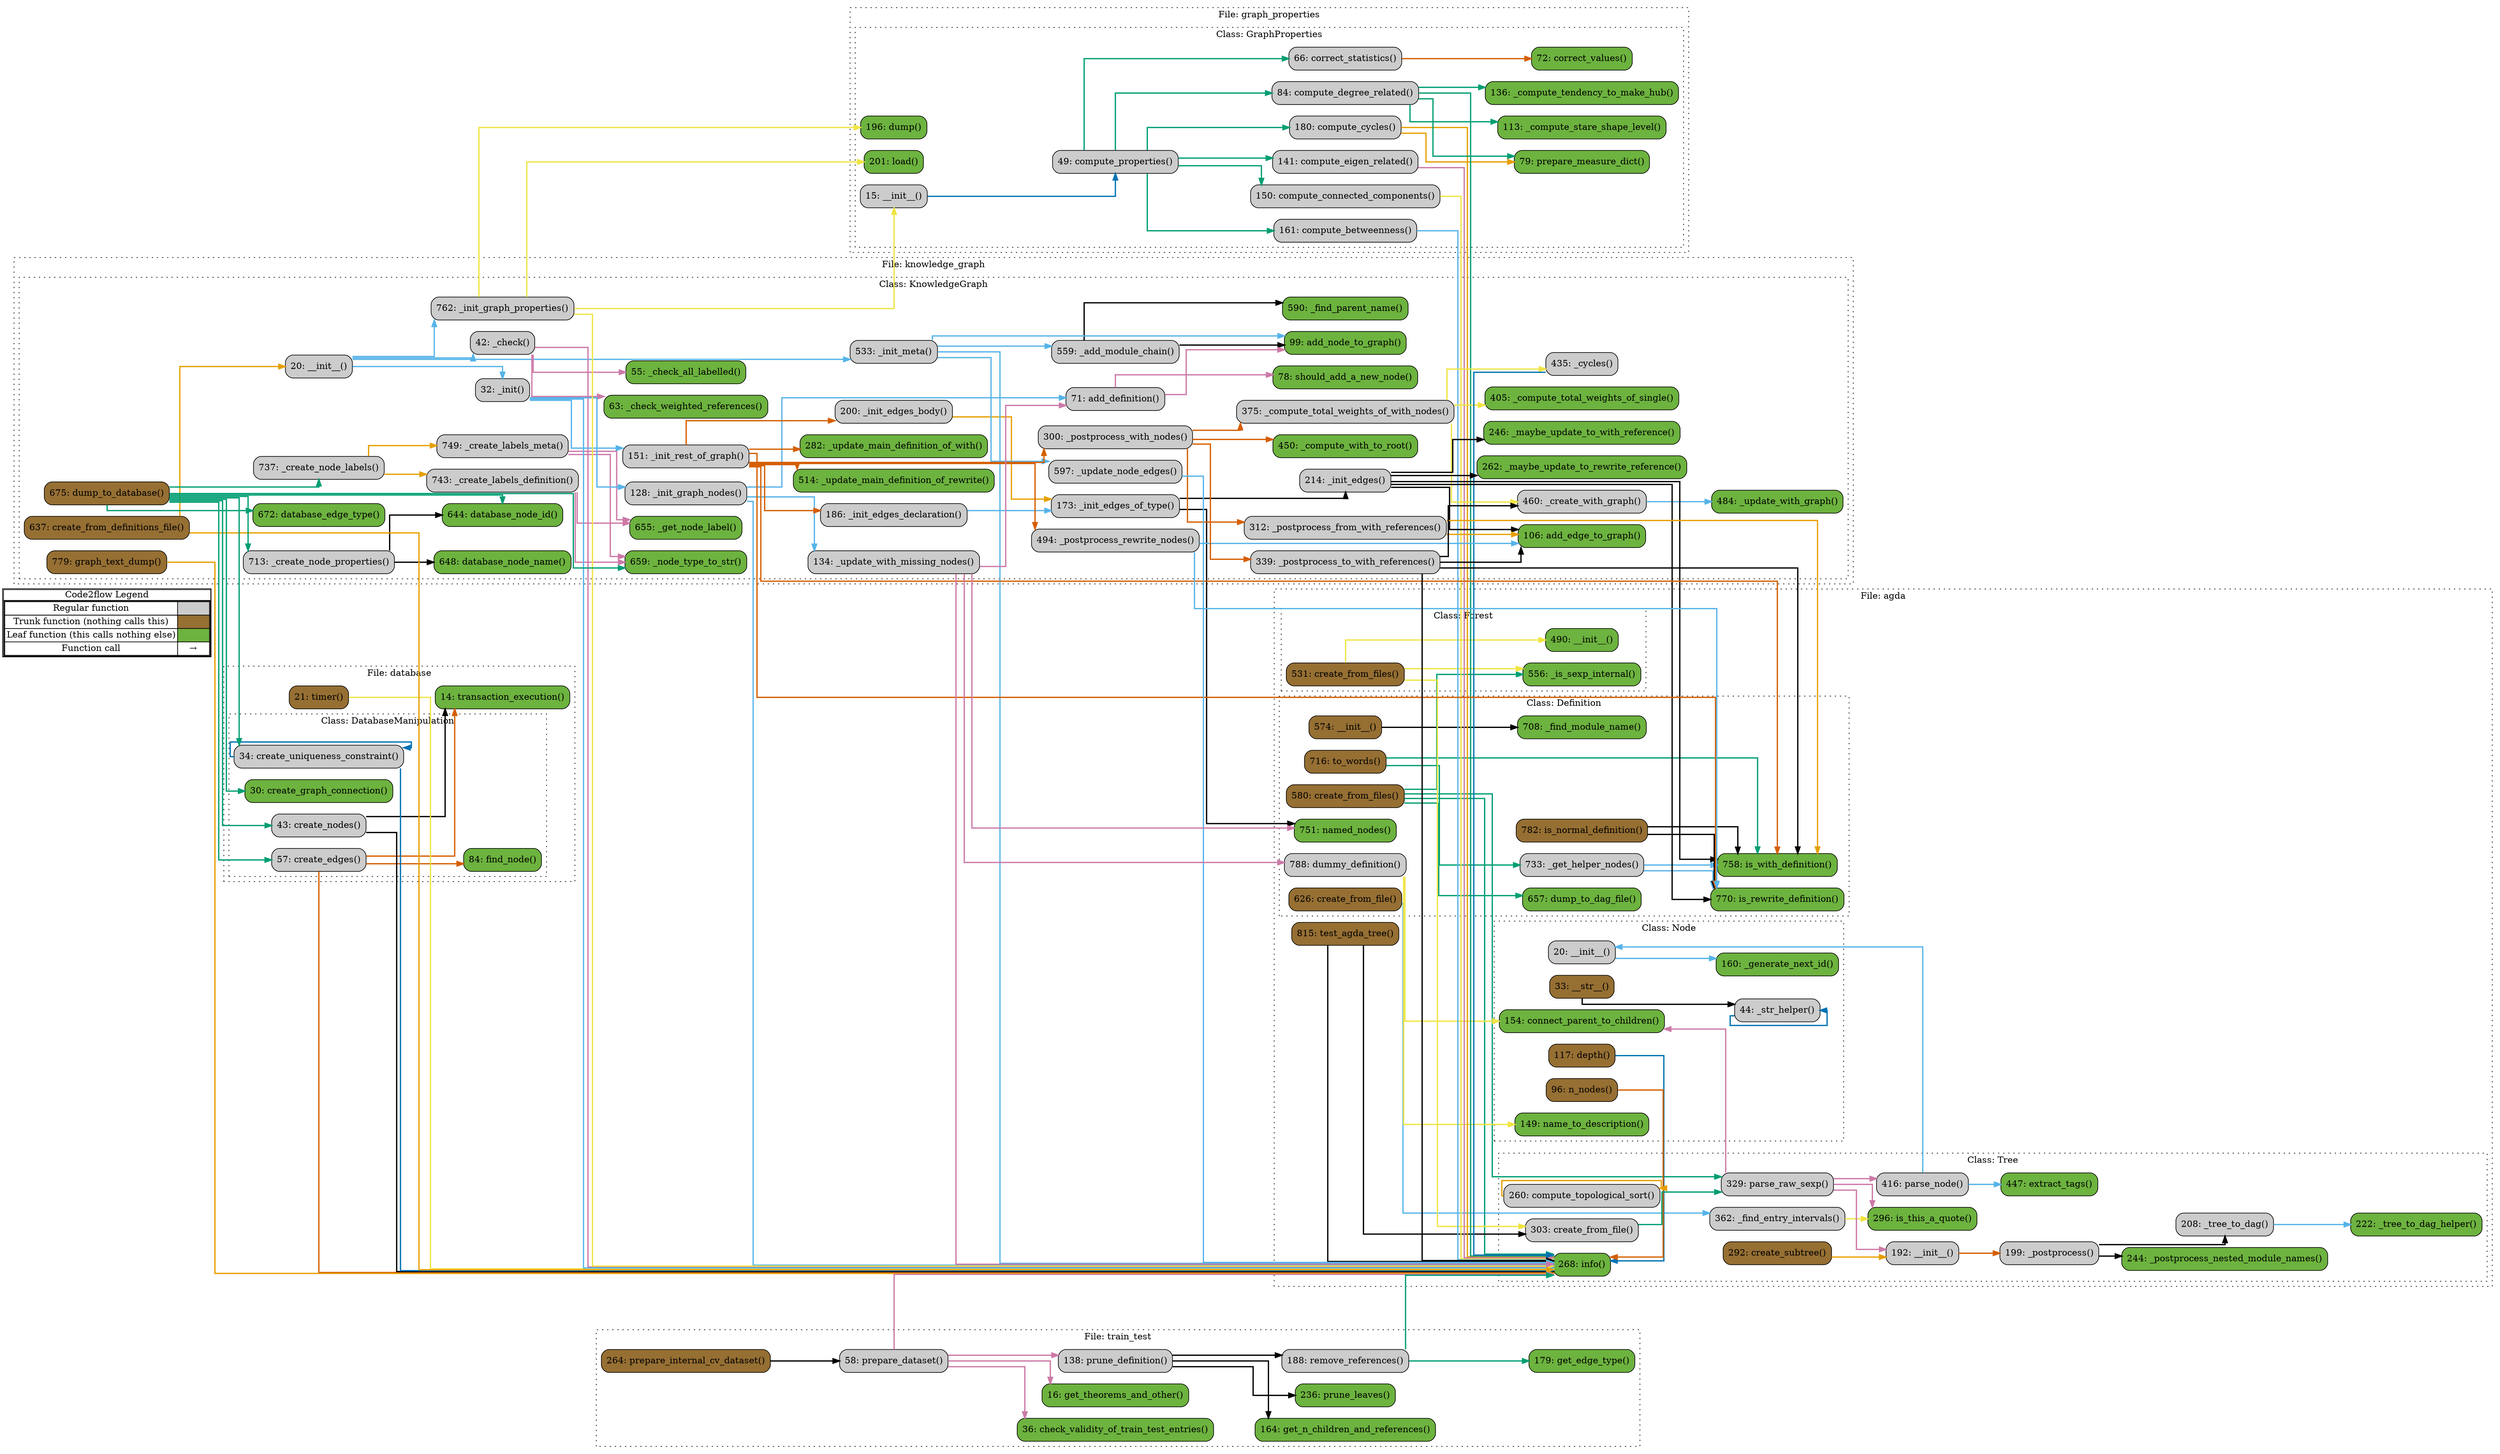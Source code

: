 digraph G {
concentrate=true;
splines="ortho";
rankdir="LR";
subgraph legend{
    rank = min;
    label = "legend";
    Legend [shape=none, margin=0, label = <
        <table cellspacing="0" cellpadding="0" border="1"><tr><td>Code2flow Legend</td></tr><tr><td>
        <table cellspacing="0">
        <tr><td>Regular function</td><td width="50px" bgcolor='#cccccc'></td></tr>
        <tr><td>Trunk function (nothing calls this)</td><td bgcolor='#966F33'></td></tr>
        <tr><td>Leaf function (this calls nothing else)</td><td bgcolor='#6db33f'></td></tr>
        <tr><td>Function call</td><td><font color='black'>&#8594;</font></td></tr>
        </table></td></tr></table>
        >];
}node_d72a5760 [label="574: __init__()" name="agda::Definition.__init__" shape="rect" style="rounded,filled" fillcolor="#966F33" ];
node_06f96a50 [label="708: _find_module_name()" name="agda::Definition._find_module_name" shape="rect" style="rounded,filled" fillcolor="#6db33f" ];
node_001360f2 [label="733: _get_helper_nodes()" name="agda::Definition._get_helper_nodes" shape="rect" style="rounded,filled" fillcolor="#cccccc" ];
node_e795893a [label="626: create_from_file()" name="agda::Definition.create_from_file" shape="rect" style="rounded,filled" fillcolor="#966F33" ];
node_03901603 [label="580: create_from_files()" name="agda::Definition.create_from_files" shape="rect" style="rounded,filled" fillcolor="#966F33" ];
node_61876ebc [label="788: dummy_definition()" name="agda::Definition.dummy_definition" shape="rect" style="rounded,filled" fillcolor="#cccccc" ];
node_0a697325 [label="657: dump_to_dag_file()" name="agda::Definition.dump_to_dag_file" shape="rect" style="rounded,filled" fillcolor="#6db33f" ];
node_fa8fcbe0 [label="782: is_normal_definition()" name="agda::Definition.is_normal_definition" shape="rect" style="rounded,filled" fillcolor="#966F33" ];
node_107e2f3d [label="770: is_rewrite_definition()" name="agda::Definition.is_rewrite_definition" shape="rect" style="rounded,filled" fillcolor="#6db33f" ];
node_57213b2c [label="758: is_with_definition()" name="agda::Definition.is_with_definition" shape="rect" style="rounded,filled" fillcolor="#6db33f" ];
node_ea0221b7 [label="751: named_nodes()" name="agda::Definition.named_nodes" shape="rect" style="rounded,filled" fillcolor="#6db33f" ];
node_c2ba20b3 [label="716: to_words()" name="agda::Definition.to_words" shape="rect" style="rounded,filled" fillcolor="#966F33" ];
node_6e80ea18 [label="490: __init__()" name="agda::Forest.__init__" shape="rect" style="rounded,filled" fillcolor="#6db33f" ];
node_6b4f113c [label="556: _is_sexp_internal()" name="agda::Forest._is_sexp_internal" shape="rect" style="rounded,filled" fillcolor="#6db33f" ];
node_17a0c3c4 [label="531: create_from_files()" name="agda::Forest.create_from_files" shape="rect" style="rounded,filled" fillcolor="#966F33" ];
node_de29a25a [label="20: __init__()" name="agda::Node.__init__" shape="rect" style="rounded,filled" fillcolor="#cccccc" ];
node_91186d00 [label="33: __str__()" name="agda::Node.__str__" shape="rect" style="rounded,filled" fillcolor="#966F33" ];
node_b372b2d9 [label="160: _generate_next_id()" name="agda::Node._generate_next_id" shape="rect" style="rounded,filled" fillcolor="#6db33f" ];
node_05892c6d [label="44: _str_helper()" name="agda::Node._str_helper" shape="rect" style="rounded,filled" fillcolor="#cccccc" ];
node_b1549c25 [label="154: connect_parent_to_children()" name="agda::Node.connect_parent_to_children" shape="rect" style="rounded,filled" fillcolor="#6db33f" ];
node_a976d6a5 [label="117: depth()" name="agda::Node.depth" shape="rect" style="rounded,filled" fillcolor="#966F33" ];
node_7c6b9b1e [label="96: n_nodes()" name="agda::Node.n_nodes" shape="rect" style="rounded,filled" fillcolor="#966F33" ];
node_c47aaf78 [label="149: name_to_description()" name="agda::Node.name_to_description" shape="rect" style="rounded,filled" fillcolor="#6db33f" ];
node_d94d46de [label="192: __init__()" name="agda::Tree.__init__" shape="rect" style="rounded,filled" fillcolor="#cccccc" ];
node_9ebaeb3c [label="362: _find_entry_intervals()" name="agda::Tree._find_entry_intervals" shape="rect" style="rounded,filled" fillcolor="#cccccc" ];
node_2b9dccc8 [label="199: _postprocess()" name="agda::Tree._postprocess" shape="rect" style="rounded,filled" fillcolor="#cccccc" ];
node_4322b1d9 [label="244: _postprocess_nested_module_names()" name="agda::Tree._postprocess_nested_module_names" shape="rect" style="rounded,filled" fillcolor="#6db33f" ];
node_f39b0772 [label="208: _tree_to_dag()" name="agda::Tree._tree_to_dag" shape="rect" style="rounded,filled" fillcolor="#cccccc" ];
node_24dc0bd0 [label="222: _tree_to_dag_helper()" name="agda::Tree._tree_to_dag_helper" shape="rect" style="rounded,filled" fillcolor="#6db33f" ];
node_ab090d59 [label="260: compute_topological_sort()" name="agda::Tree.compute_topological_sort" shape="rect" style="rounded,filled" fillcolor="#cccccc" ];
node_108e7f73 [label="303: create_from_file()" name="agda::Tree.create_from_file" shape="rect" style="rounded,filled" fillcolor="#cccccc" ];
node_df082f61 [label="292: create_subtree()" name="agda::Tree.create_subtree" shape="rect" style="rounded,filled" fillcolor="#966F33" ];
node_1fc96484 [label="447: extract_tags()" name="agda::Tree.extract_tags" shape="rect" style="rounded,filled" fillcolor="#6db33f" ];
node_b0925218 [label="268: info()" name="agda::Tree.info" shape="rect" style="rounded,filled" fillcolor="#6db33f" ];
node_af0e40ce [label="296: is_this_a_quote()" name="agda::Tree.is_this_a_quote" shape="rect" style="rounded,filled" fillcolor="#6db33f" ];
node_5ee88dfa [label="416: parse_node()" name="agda::Tree.parse_node" shape="rect" style="rounded,filled" fillcolor="#cccccc" ];
node_0748f9ff [label="329: parse_raw_sexp()" name="agda::Tree.parse_raw_sexp" shape="rect" style="rounded,filled" fillcolor="#cccccc" ];
node_020d28e0 [label="815: test_agda_tree()" name="agda::test_agda_tree" shape="rect" style="rounded,filled" fillcolor="#966F33" ];
node_fac1919e [label="57: create_edges()" name="database::DatabaseManipulation.create_edges" shape="rect" style="rounded,filled" fillcolor="#cccccc" ];
node_2480752a [label="30: create_graph_connection()" name="database::DatabaseManipulation.create_graph_connection" shape="rect" style="rounded,filled" fillcolor="#6db33f" ];
node_7ad2cc80 [label="43: create_nodes()" name="database::DatabaseManipulation.create_nodes" shape="rect" style="rounded,filled" fillcolor="#cccccc" ];
node_2ba2cb2d [label="34: create_uniqueness_constraint()" name="database::DatabaseManipulation.create_uniqueness_constraint" shape="rect" style="rounded,filled" fillcolor="#cccccc" ];
node_805444db [label="84: find_node()" name="database::DatabaseManipulation.find_node" shape="rect" style="rounded,filled" fillcolor="#6db33f" ];
node_db84c9cc [label="21: timer()" name="database::timer" shape="rect" style="rounded,filled" fillcolor="#966F33" ];
node_b50c462a [label="14: transaction_execution()" name="database::transaction_execution" shape="rect" style="rounded,filled" fillcolor="#6db33f" ];
node_a93c6f0d [label="15: __init__()" name="graph_properties::GraphProperties.__init__" shape="rect" style="rounded,filled" fillcolor="#cccccc" ];
node_9f4a72c5 [label="113: _compute_stare_shape_level()" name="graph_properties::GraphProperties._compute_stare_shape_level" shape="rect" style="rounded,filled" fillcolor="#6db33f" ];
node_5964399a [label="136: _compute_tendency_to_make_hub()" name="graph_properties::GraphProperties._compute_tendency_to_make_hub" shape="rect" style="rounded,filled" fillcolor="#6db33f" ];
node_c1287472 [label="161: compute_betweenness()" name="graph_properties::GraphProperties.compute_betweenness" shape="rect" style="rounded,filled" fillcolor="#cccccc" ];
node_416ffd04 [label="150: compute_connected_components()" name="graph_properties::GraphProperties.compute_connected_components" shape="rect" style="rounded,filled" fillcolor="#cccccc" ];
node_d6c510a1 [label="180: compute_cycles()" name="graph_properties::GraphProperties.compute_cycles" shape="rect" style="rounded,filled" fillcolor="#cccccc" ];
node_4f4acc4b [label="84: compute_degree_related()" name="graph_properties::GraphProperties.compute_degree_related" shape="rect" style="rounded,filled" fillcolor="#cccccc" ];
node_4cfbcb57 [label="141: compute_eigen_related()" name="graph_properties::GraphProperties.compute_eigen_related" shape="rect" style="rounded,filled" fillcolor="#cccccc" ];
node_77bb6933 [label="49: compute_properties()" name="graph_properties::GraphProperties.compute_properties" shape="rect" style="rounded,filled" fillcolor="#cccccc" ];
node_97938566 [label="66: correct_statistics()" name="graph_properties::GraphProperties.correct_statistics" shape="rect" style="rounded,filled" fillcolor="#cccccc" ];
node_7767f598 [label="72: correct_values()" name="graph_properties::GraphProperties.correct_values" shape="rect" style="rounded,filled" fillcolor="#6db33f" ];
node_02304d41 [label="196: dump()" name="graph_properties::GraphProperties.dump" shape="rect" style="rounded,filled" fillcolor="#6db33f" ];
node_e946f7fa [label="201: load()" name="graph_properties::GraphProperties.load" shape="rect" style="rounded,filled" fillcolor="#6db33f" ];
node_4ec612c1 [label="79: prepare_measure_dict()" name="graph_properties::GraphProperties.prepare_measure_dict" shape="rect" style="rounded,filled" fillcolor="#6db33f" ];
node_1b52777a [label="20: __init__()" name="knowledge_graph::KnowledgeGraph.__init__" shape="rect" style="rounded,filled" fillcolor="#cccccc" ];
node_a2920218 [label="559: _add_module_chain()" name="knowledge_graph::KnowledgeGraph._add_module_chain" shape="rect" style="rounded,filled" fillcolor="#cccccc" ];
node_48387ca7 [label="42: _check()" name="knowledge_graph::KnowledgeGraph._check" shape="rect" style="rounded,filled" fillcolor="#cccccc" ];
node_46381e9a [label="55: _check_all_labelled()" name="knowledge_graph::KnowledgeGraph._check_all_labelled" shape="rect" style="rounded,filled" fillcolor="#6db33f" ];
node_d26f907e [label="63: _check_weighted_references()" name="knowledge_graph::KnowledgeGraph._check_weighted_references" shape="rect" style="rounded,filled" fillcolor="#6db33f" ];
node_83485a5c [label="405: _compute_total_weights_of_single()" name="knowledge_graph::KnowledgeGraph._compute_total_weights_of_single" shape="rect" style="rounded,filled" fillcolor="#6db33f" ];
node_3e2e813c [label="375: _compute_total_weights_of_with_nodes()" name="knowledge_graph::KnowledgeGraph._compute_total_weights_of_with_nodes" shape="rect" style="rounded,filled" fillcolor="#cccccc" ];
node_d4cea8fc [label="450: _compute_with_to_root()" name="knowledge_graph::KnowledgeGraph._compute_with_to_root" shape="rect" style="rounded,filled" fillcolor="#6db33f" ];
node_dea15647 [label="743: _create_labels_definition()" name="knowledge_graph::KnowledgeGraph._create_labels_definition" shape="rect" style="rounded,filled" fillcolor="#cccccc" ];
node_dbbf4b7f [label="749: _create_labels_meta()" name="knowledge_graph::KnowledgeGraph._create_labels_meta" shape="rect" style="rounded,filled" fillcolor="#cccccc" ];
node_ee032241 [label="737: _create_node_labels()" name="knowledge_graph::KnowledgeGraph._create_node_labels" shape="rect" style="rounded,filled" fillcolor="#cccccc" ];
node_ecd81020 [label="713: _create_node_properties()" name="knowledge_graph::KnowledgeGraph._create_node_properties" shape="rect" style="rounded,filled" fillcolor="#cccccc" ];
node_ddb0f4ba [label="460: _create_with_graph()" name="knowledge_graph::KnowledgeGraph._create_with_graph" shape="rect" style="rounded,filled" fillcolor="#cccccc" ];
node_ade3c7c5 [label="435: _cycles()" name="knowledge_graph::KnowledgeGraph._cycles" shape="rect" style="rounded,filled" fillcolor="#cccccc" ];
node_cd7c0bbc [label="590: _find_parent_name()" name="knowledge_graph::KnowledgeGraph._find_parent_name" shape="rect" style="rounded,filled" fillcolor="#6db33f" ];
node_3e75f5bf [label="655: _get_node_label()" name="knowledge_graph::KnowledgeGraph._get_node_label" shape="rect" style="rounded,filled" fillcolor="#6db33f" ];
node_53661ce2 [label="32: _init()" name="knowledge_graph::KnowledgeGraph._init" shape="rect" style="rounded,filled" fillcolor="#cccccc" ];
node_2eaad6e8 [label="214: _init_edges()" name="knowledge_graph::KnowledgeGraph._init_edges" shape="rect" style="rounded,filled" fillcolor="#cccccc" ];
node_cbb39fb1 [label="200: _init_edges_body()" name="knowledge_graph::KnowledgeGraph._init_edges_body" shape="rect" style="rounded,filled" fillcolor="#cccccc" ];
node_eebd1c0a [label="186: _init_edges_declaration()" name="knowledge_graph::KnowledgeGraph._init_edges_declaration" shape="rect" style="rounded,filled" fillcolor="#cccccc" ];
node_28499ee0 [label="173: _init_edges_of_type()" name="knowledge_graph::KnowledgeGraph._init_edges_of_type" shape="rect" style="rounded,filled" fillcolor="#cccccc" ];
node_0165b77a [label="128: _init_graph_nodes()" name="knowledge_graph::KnowledgeGraph._init_graph_nodes" shape="rect" style="rounded,filled" fillcolor="#cccccc" ];
node_087a1c2c [label="762: _init_graph_properties()" name="knowledge_graph::KnowledgeGraph._init_graph_properties" shape="rect" style="rounded,filled" fillcolor="#cccccc" ];
node_2417633a [label="533: _init_meta()" name="knowledge_graph::KnowledgeGraph._init_meta" shape="rect" style="rounded,filled" fillcolor="#cccccc" ];
node_17d6e3f6 [label="151: _init_rest_of_graph()" name="knowledge_graph::KnowledgeGraph._init_rest_of_graph" shape="rect" style="rounded,filled" fillcolor="#cccccc" ];
node_5828e21d [label="262: _maybe_update_to_rewrite_reference()" name="knowledge_graph::KnowledgeGraph._maybe_update_to_rewrite_reference" shape="rect" style="rounded,filled" fillcolor="#6db33f" ];
node_1c3bcb53 [label="246: _maybe_update_to_with_reference()" name="knowledge_graph::KnowledgeGraph._maybe_update_to_with_reference" shape="rect" style="rounded,filled" fillcolor="#6db33f" ];
node_2e19f3d5 [label="659: _node_type_to_str()" name="knowledge_graph::KnowledgeGraph._node_type_to_str" shape="rect" style="rounded,filled" fillcolor="#6db33f" ];
node_4baeb591 [label="312: _postprocess_from_with_references()" name="knowledge_graph::KnowledgeGraph._postprocess_from_with_references" shape="rect" style="rounded,filled" fillcolor="#cccccc" ];
node_462392ca [label="494: _postprocess_rewrite_nodes()" name="knowledge_graph::KnowledgeGraph._postprocess_rewrite_nodes" shape="rect" style="rounded,filled" fillcolor="#cccccc" ];
node_cc0cb458 [label="339: _postprocess_to_with_references()" name="knowledge_graph::KnowledgeGraph._postprocess_to_with_references" shape="rect" style="rounded,filled" fillcolor="#cccccc" ];
node_7cf30b16 [label="300: _postprocess_with_nodes()" name="knowledge_graph::KnowledgeGraph._postprocess_with_nodes" shape="rect" style="rounded,filled" fillcolor="#cccccc" ];
node_9b2aec28 [label="514: _update_main_definition_of_rewrite()" name="knowledge_graph::KnowledgeGraph._update_main_definition_of_rewrite" shape="rect" style="rounded,filled" fillcolor="#6db33f" ];
node_d25eca5d [label="282: _update_main_definition_of_with()" name="knowledge_graph::KnowledgeGraph._update_main_definition_of_with" shape="rect" style="rounded,filled" fillcolor="#6db33f" ];
node_cc058e7a [label="597: _update_node_edges()" name="knowledge_graph::KnowledgeGraph._update_node_edges" shape="rect" style="rounded,filled" fillcolor="#cccccc" ];
node_b1f937f0 [label="484: _update_with_graph()" name="knowledge_graph::KnowledgeGraph._update_with_graph" shape="rect" style="rounded,filled" fillcolor="#6db33f" ];
node_8419f9a7 [label="134: _update_with_missing_nodes()" name="knowledge_graph::KnowledgeGraph._update_with_missing_nodes" shape="rect" style="rounded,filled" fillcolor="#cccccc" ];
node_2b20c88f [label="71: add_definition()" name="knowledge_graph::KnowledgeGraph.add_definition" shape="rect" style="rounded,filled" fillcolor="#cccccc" ];
node_8a5c4208 [label="106: add_edge_to_graph()" name="knowledge_graph::KnowledgeGraph.add_edge_to_graph" shape="rect" style="rounded,filled" fillcolor="#6db33f" ];
node_aaf79cc3 [label="99: add_node_to_graph()" name="knowledge_graph::KnowledgeGraph.add_node_to_graph" shape="rect" style="rounded,filled" fillcolor="#6db33f" ];
node_fbb56941 [label="637: create_from_definitions_file()" name="knowledge_graph::KnowledgeGraph.create_from_definitions_file" shape="rect" style="rounded,filled" fillcolor="#966F33" ];
node_d25cb4f3 [label="672: database_edge_type()" name="knowledge_graph::KnowledgeGraph.database_edge_type" shape="rect" style="rounded,filled" fillcolor="#6db33f" ];
node_cfb9b1be [label="644: database_node_id()" name="knowledge_graph::KnowledgeGraph.database_node_id" shape="rect" style="rounded,filled" fillcolor="#6db33f" ];
node_ff2f8672 [label="648: database_node_name()" name="knowledge_graph::KnowledgeGraph.database_node_name" shape="rect" style="rounded,filled" fillcolor="#6db33f" ];
node_68c6eb7b [label="675: dump_to_database()" name="knowledge_graph::KnowledgeGraph.dump_to_database" shape="rect" style="rounded,filled" fillcolor="#966F33" ];
node_4eba3009 [label="779: graph_text_dump()" name="knowledge_graph::KnowledgeGraph.graph_text_dump" shape="rect" style="rounded,filled" fillcolor="#966F33" ];
node_0268b5c2 [label="78: should_add_a_new_node()" name="knowledge_graph::KnowledgeGraph.should_add_a_new_node" shape="rect" style="rounded,filled" fillcolor="#6db33f" ];
node_b60f0d15 [label="36: check_validity_of_train_test_entries()" name="train_test::check_validity_of_train_test_entries" shape="rect" style="rounded,filled" fillcolor="#6db33f" ];
node_41a6e206 [label="179: get_edge_type()" name="train_test::get_edge_type" shape="rect" style="rounded,filled" fillcolor="#6db33f" ];
node_24a7b078 [label="164: get_n_children_and_references()" name="train_test::get_n_children_and_references" shape="rect" style="rounded,filled" fillcolor="#6db33f" ];
node_b787f7c2 [label="16: get_theorems_and_other()" name="train_test::get_theorems_and_other" shape="rect" style="rounded,filled" fillcolor="#6db33f" ];
node_806bb7f7 [label="58: prepare_dataset()" name="train_test::prepare_dataset" shape="rect" style="rounded,filled" fillcolor="#cccccc" ];
node_46e69348 [label="264: prepare_internal_cv_dataset()" name="train_test::prepare_internal_cv_dataset" shape="rect" style="rounded,filled" fillcolor="#966F33" ];
node_2c986dd8 [label="138: prune_definition()" name="train_test::prune_definition" shape="rect" style="rounded,filled" fillcolor="#cccccc" ];
node_91bf1422 [label="236: prune_leaves()" name="train_test::prune_leaves" shape="rect" style="rounded,filled" fillcolor="#6db33f" ];
node_55639cab [label="188: remove_references()" name="train_test::remove_references" shape="rect" style="rounded,filled" fillcolor="#cccccc" ];
node_d72a5760 -> node_06f96a50 [color="#000000" penwidth="2"];
node_001360f2 -> node_107e2f3d [color="#56B4E9" penwidth="2"];
node_001360f2 -> node_57213b2c [color="#56B4E9" penwidth="2"];
node_e795893a -> node_9ebaeb3c [color="#56B4E9" penwidth="2"];
node_03901603 -> node_0a697325 [color="#009E73" penwidth="2"];
node_03901603 -> node_6b4f113c [color="#009E73" penwidth="2"];
node_03901603 -> node_b0925218 [color="#009E73" penwidth="2"];
node_03901603 -> node_b0925218 [color="#009E73" penwidth="2"];
node_03901603 -> node_0748f9ff [color="#009E73" penwidth="2"];
node_61876ebc -> node_b1549c25 [color="#F0E442" penwidth="2"];
node_61876ebc -> node_b1549c25 [color="#F0E442" penwidth="2"];
node_61876ebc -> node_c47aaf78 [color="#F0E442" penwidth="2"];
node_fa8fcbe0 -> node_107e2f3d [color="#000000" penwidth="2"];
node_fa8fcbe0 -> node_57213b2c [color="#000000" penwidth="2"];
node_c2ba20b3 -> node_001360f2 [color="#009E73" penwidth="2"];
node_c2ba20b3 -> node_57213b2c [color="#009E73" penwidth="2"];
node_17a0c3c4 -> node_6e80ea18 [color="#F0E442" penwidth="2"];
node_17a0c3c4 -> node_6b4f113c [color="#F0E442" penwidth="2"];
node_17a0c3c4 -> node_108e7f73 [color="#F0E442" penwidth="2"];
node_de29a25a -> node_b372b2d9 [color="#56B4E9" penwidth="2"];
node_91186d00 -> node_05892c6d [color="#000000" penwidth="2"];
node_05892c6d -> node_05892c6d [color="#0072B2" penwidth="2"];
node_a976d6a5 -> node_b0925218 [color="#0072B2" penwidth="2"];
node_7c6b9b1e -> node_b0925218 [color="#D55E00" penwidth="2"];
node_d94d46de -> node_2b9dccc8 [color="#D55E00" penwidth="2"];
node_9ebaeb3c -> node_af0e40ce [color="#F0E442" penwidth="2"];
node_2b9dccc8 -> node_4322b1d9 [color="#000000" penwidth="2"];
node_2b9dccc8 -> node_f39b0772 [color="#000000" penwidth="2"];
node_f39b0772 -> node_24dc0bd0 [color="#56B4E9" penwidth="2"];
node_f39b0772 -> node_24dc0bd0 [color="#56B4E9" penwidth="2"];
node_ab090d59 -> node_ab090d59 [color="#E69F00" penwidth="2"];
node_108e7f73 -> node_0748f9ff [color="#009E73" penwidth="2"];
node_df082f61 -> node_d94d46de [color="#E69F00" penwidth="2"];
node_5ee88dfa -> node_de29a25a [color="#56B4E9" penwidth="2"];
node_5ee88dfa -> node_1fc96484 [color="#56B4E9" penwidth="2"];
node_0748f9ff -> node_b1549c25 [color="#CC79A7" penwidth="2"];
node_0748f9ff -> node_d94d46de [color="#CC79A7" penwidth="2"];
node_0748f9ff -> node_af0e40ce [color="#CC79A7" penwidth="2"];
node_0748f9ff -> node_5ee88dfa [color="#CC79A7" penwidth="2"];
node_020d28e0 -> node_108e7f73 [color="#000000" penwidth="2"];
node_020d28e0 -> node_b0925218 [color="#000000" penwidth="2"];
node_fac1919e -> node_b0925218 [color="#D55E00" penwidth="2"];
node_fac1919e -> node_805444db [color="#D55E00" penwidth="2"];
node_fac1919e -> node_805444db [color="#D55E00" penwidth="2"];
node_fac1919e -> node_b50c462a [color="#D55E00" penwidth="2"];
node_7ad2cc80 -> node_b0925218 [color="#000000" penwidth="2"];
node_7ad2cc80 -> node_b50c462a [color="#000000" penwidth="2"];
node_2ba2cb2d -> node_b0925218 [color="#0072B2" penwidth="2"];
node_2ba2cb2d -> node_2ba2cb2d [color="#0072B2" penwidth="2"];
node_db84c9cc -> node_b0925218 [color="#F0E442" penwidth="2"];
node_a93c6f0d -> node_77bb6933 [color="#0072B2" penwidth="2"];
node_c1287472 -> node_b0925218 [color="#56B4E9" penwidth="2"];
node_c1287472 -> node_b0925218 [color="#56B4E9" penwidth="2"];
node_c1287472 -> node_b0925218 [color="#56B4E9" penwidth="2"];
node_416ffd04 -> node_b0925218 [color="#F0E442" penwidth="2"];
node_416ffd04 -> node_b0925218 [color="#F0E442" penwidth="2"];
node_416ffd04 -> node_b0925218 [color="#F0E442" penwidth="2"];
node_d6c510a1 -> node_b0925218 [color="#E69F00" penwidth="2"];
node_d6c510a1 -> node_b0925218 [color="#E69F00" penwidth="2"];
node_d6c510a1 -> node_4ec612c1 [color="#E69F00" penwidth="2"];
node_4f4acc4b -> node_b0925218 [color="#009E73" penwidth="2"];
node_4f4acc4b -> node_b0925218 [color="#009E73" penwidth="2"];
node_4f4acc4b -> node_9f4a72c5 [color="#009E73" penwidth="2"];
node_4f4acc4b -> node_5964399a [color="#009E73" penwidth="2"];
node_4f4acc4b -> node_4ec612c1 [color="#009E73" penwidth="2"];
node_4f4acc4b -> node_4ec612c1 [color="#009E73" penwidth="2"];
node_4f4acc4b -> node_4ec612c1 [color="#009E73" penwidth="2"];
node_4cfbcb57 -> node_b0925218 [color="#CC79A7" penwidth="2"];
node_4cfbcb57 -> node_b0925218 [color="#CC79A7" penwidth="2"];
node_4cfbcb57 -> node_b0925218 [color="#CC79A7" penwidth="2"];
node_77bb6933 -> node_c1287472 [color="#009E73" penwidth="2"];
node_77bb6933 -> node_416ffd04 [color="#009E73" penwidth="2"];
node_77bb6933 -> node_d6c510a1 [color="#009E73" penwidth="2"];
node_77bb6933 -> node_4f4acc4b [color="#009E73" penwidth="2"];
node_77bb6933 -> node_4cfbcb57 [color="#009E73" penwidth="2"];
node_77bb6933 -> node_97938566 [color="#009E73" penwidth="2"];
node_97938566 -> node_7767f598 [color="#D55E00" penwidth="2"];
node_97938566 -> node_7767f598 [color="#D55E00" penwidth="2"];
node_1b52777a -> node_48387ca7 [color="#56B4E9" penwidth="2"];
node_1b52777a -> node_53661ce2 [color="#56B4E9" penwidth="2"];
node_1b52777a -> node_087a1c2c [color="#56B4E9" penwidth="2"];
node_1b52777a -> node_2417633a [color="#56B4E9" penwidth="2"];
node_a2920218 -> node_cd7c0bbc [color="#000000" penwidth="2"];
node_a2920218 -> node_aaf79cc3 [color="#000000" penwidth="2"];
node_a2920218 -> node_aaf79cc3 [color="#000000" penwidth="2"];
node_48387ca7 -> node_b0925218 [color="#CC79A7" penwidth="2"];
node_48387ca7 -> node_46381e9a [color="#CC79A7" penwidth="2"];
node_48387ca7 -> node_d26f907e [color="#CC79A7" penwidth="2"];
node_3e2e813c -> node_83485a5c [color="#F0E442" penwidth="2"];
node_3e2e813c -> node_ddb0f4ba [color="#F0E442" penwidth="2"];
node_3e2e813c -> node_ade3c7c5 [color="#F0E442" penwidth="2"];
node_dea15647 -> node_3e75f5bf [color="#CC79A7" penwidth="2"];
node_dea15647 -> node_2e19f3d5 [color="#CC79A7" penwidth="2"];
node_dea15647 -> node_2e19f3d5 [color="#CC79A7" penwidth="2"];
node_dbbf4b7f -> node_3e75f5bf [color="#CC79A7" penwidth="2"];
node_dbbf4b7f -> node_2e19f3d5 [color="#CC79A7" penwidth="2"];
node_dbbf4b7f -> node_2e19f3d5 [color="#CC79A7" penwidth="2"];
node_ee032241 -> node_dea15647 [color="#E69F00" penwidth="2"];
node_ee032241 -> node_dbbf4b7f [color="#E69F00" penwidth="2"];
node_ecd81020 -> node_cfb9b1be [color="#000000" penwidth="2"];
node_ecd81020 -> node_ff2f8672 [color="#000000" penwidth="2"];
node_ddb0f4ba -> node_b1f937f0 [color="#56B4E9" penwidth="2"];
node_ddb0f4ba -> node_b1f937f0 [color="#56B4E9" penwidth="2"];
node_ade3c7c5 -> node_b0925218 [color="#0072B2" penwidth="2"];
node_ade3c7c5 -> node_b0925218 [color="#0072B2" penwidth="2"];
node_53661ce2 -> node_b0925218 [color="#56B4E9" penwidth="2"];
node_53661ce2 -> node_0165b77a [color="#56B4E9" penwidth="2"];
node_53661ce2 -> node_17d6e3f6 [color="#56B4E9" penwidth="2"];
node_2eaad6e8 -> node_107e2f3d [color="#000000" penwidth="2"];
node_2eaad6e8 -> node_57213b2c [color="#000000" penwidth="2"];
node_2eaad6e8 -> node_5828e21d [color="#000000" penwidth="2"];
node_2eaad6e8 -> node_1c3bcb53 [color="#000000" penwidth="2"];
node_2eaad6e8 -> node_8a5c4208 [color="#000000" penwidth="2"];
node_cbb39fb1 -> node_28499ee0 [color="#E69F00" penwidth="2"];
node_eebd1c0a -> node_28499ee0 [color="#56B4E9" penwidth="2"];
node_28499ee0 -> node_ea0221b7 [color="#000000" penwidth="2"];
node_28499ee0 -> node_2eaad6e8 [color="#000000" penwidth="2"];
node_0165b77a -> node_b0925218 [color="#56B4E9" penwidth="2"];
node_0165b77a -> node_8419f9a7 [color="#56B4E9" penwidth="2"];
node_0165b77a -> node_2b20c88f [color="#56B4E9" penwidth="2"];
node_087a1c2c -> node_b0925218 [color="#F0E442" penwidth="2"];
node_087a1c2c -> node_a93c6f0d [color="#F0E442" penwidth="2"];
node_087a1c2c -> node_02304d41 [color="#F0E442" penwidth="2"];
node_087a1c2c -> node_e946f7fa [color="#F0E442" penwidth="2"];
node_2417633a -> node_b0925218 [color="#56B4E9" penwidth="2"];
node_2417633a -> node_a2920218 [color="#56B4E9" penwidth="2"];
node_2417633a -> node_cc058e7a [color="#56B4E9" penwidth="2"];
node_2417633a -> node_aaf79cc3 [color="#56B4E9" penwidth="2"];
node_17d6e3f6 -> node_107e2f3d [color="#D55E00" penwidth="2"];
node_17d6e3f6 -> node_57213b2c [color="#D55E00" penwidth="2"];
node_17d6e3f6 -> node_cbb39fb1 [color="#D55E00" penwidth="2"];
node_17d6e3f6 -> node_eebd1c0a [color="#D55E00" penwidth="2"];
node_17d6e3f6 -> node_462392ca [color="#D55E00" penwidth="2"];
node_17d6e3f6 -> node_7cf30b16 [color="#D55E00" penwidth="2"];
node_17d6e3f6 -> node_9b2aec28 [color="#D55E00" penwidth="2"];
node_17d6e3f6 -> node_d25eca5d [color="#D55E00" penwidth="2"];
node_4baeb591 -> node_57213b2c [color="#E69F00" penwidth="2"];
node_4baeb591 -> node_8a5c4208 [color="#E69F00" penwidth="2"];
node_462392ca -> node_107e2f3d [color="#56B4E9" penwidth="2"];
node_462392ca -> node_8a5c4208 [color="#56B4E9" penwidth="2"];
node_cc0cb458 -> node_57213b2c [color="#000000" penwidth="2"];
node_cc0cb458 -> node_b0925218 [color="#000000" penwidth="2"];
node_cc0cb458 -> node_ddb0f4ba [color="#000000" penwidth="2"];
node_cc0cb458 -> node_8a5c4208 [color="#000000" penwidth="2"];
node_7cf30b16 -> node_3e2e813c [color="#D55E00" penwidth="2"];
node_7cf30b16 -> node_d4cea8fc [color="#D55E00" penwidth="2"];
node_7cf30b16 -> node_4baeb591 [color="#D55E00" penwidth="2"];
node_7cf30b16 -> node_cc0cb458 [color="#D55E00" penwidth="2"];
node_cc058e7a -> node_b0925218 [color="#56B4E9" penwidth="2"];
node_8419f9a7 -> node_61876ebc [color="#CC79A7" penwidth="2"];
node_8419f9a7 -> node_ea0221b7 [color="#CC79A7" penwidth="2"];
node_8419f9a7 -> node_b0925218 [color="#CC79A7" penwidth="2"];
node_8419f9a7 -> node_2b20c88f [color="#CC79A7" penwidth="2"];
node_2b20c88f -> node_aaf79cc3 [color="#CC79A7" penwidth="2"];
node_2b20c88f -> node_0268b5c2 [color="#CC79A7" penwidth="2"];
node_fbb56941 -> node_b0925218 [color="#E69F00" penwidth="2"];
node_fbb56941 -> node_1b52777a [color="#E69F00" penwidth="2"];
node_68c6eb7b -> node_fac1919e [color="#009E73" penwidth="2"];
node_68c6eb7b -> node_2480752a [color="#009E73" penwidth="2"];
node_68c6eb7b -> node_7ad2cc80 [color="#009E73" penwidth="2"];
node_68c6eb7b -> node_2ba2cb2d [color="#009E73" penwidth="2"];
node_68c6eb7b -> node_ee032241 [color="#009E73" penwidth="2"];
node_68c6eb7b -> node_ee032241 [color="#009E73" penwidth="2"];
node_68c6eb7b -> node_ee032241 [color="#009E73" penwidth="2"];
node_68c6eb7b -> node_ecd81020 [color="#009E73" penwidth="2"];
node_68c6eb7b -> node_2e19f3d5 [color="#009E73" penwidth="2"];
node_68c6eb7b -> node_d25cb4f3 [color="#009E73" penwidth="2"];
node_68c6eb7b -> node_cfb9b1be [color="#009E73" penwidth="2"];
node_68c6eb7b -> node_cfb9b1be [color="#009E73" penwidth="2"];
node_4eba3009 -> node_b0925218 [color="#E69F00" penwidth="2"];
node_4eba3009 -> node_b0925218 [color="#E69F00" penwidth="2"];
node_806bb7f7 -> node_b0925218 [color="#CC79A7" penwidth="2"];
node_806bb7f7 -> node_b0925218 [color="#CC79A7" penwidth="2"];
node_806bb7f7 -> node_b0925218 [color="#CC79A7" penwidth="2"];
node_806bb7f7 -> node_b0925218 [color="#CC79A7" penwidth="2"];
node_806bb7f7 -> node_b0925218 [color="#CC79A7" penwidth="2"];
node_806bb7f7 -> node_b60f0d15 [color="#CC79A7" penwidth="2"];
node_806bb7f7 -> node_b787f7c2 [color="#CC79A7" penwidth="2"];
node_806bb7f7 -> node_2c986dd8 [color="#CC79A7" penwidth="2"];
node_46e69348 -> node_806bb7f7 [color="#000000" penwidth="2"];
node_2c986dd8 -> node_24a7b078 [color="#000000" penwidth="2"];
node_2c986dd8 -> node_91bf1422 [color="#000000" penwidth="2"];
node_2c986dd8 -> node_55639cab [color="#000000" penwidth="2"];
node_55639cab -> node_b0925218 [color="#009E73" penwidth="2"];
node_55639cab -> node_b0925218 [color="#009E73" penwidth="2"];
node_55639cab -> node_41a6e206 [color="#009E73" penwidth="2"];
subgraph cluster_93c74b83 {
    node_020d28e0;
    label="File: agda";
    name="agda";
    style="filled";
    graph[style=dotted];
    subgraph cluster_fabd5f04 {
        node_de29a25a node_91186d00 node_05892c6d node_7c6b9b1e node_a976d6a5 node_c47aaf78 node_b1549c25 node_b372b2d9;
        label="Class: Node";
        name="Node";
        style="filled";
        graph[style=dotted];
    };
    subgraph cluster_b649ca6e {
        node_d94d46de node_2b9dccc8 node_f39b0772 node_24dc0bd0 node_4322b1d9 node_ab090d59 node_b0925218 node_df082f61 node_af0e40ce node_108e7f73 node_0748f9ff node_9ebaeb3c node_5ee88dfa node_1fc96484;
        label="Class: Tree";
        name="Tree";
        style="filled";
        graph[style=dotted];
    };
    subgraph cluster_100330f1 {
        node_6e80ea18 node_17a0c3c4 node_6b4f113c;
        label="Class: Forest";
        name="Forest";
        style="filled";
        graph[style=dotted];
    };
    subgraph cluster_f94b633d {
        node_d72a5760 node_03901603 node_e795893a node_0a697325 node_06f96a50 node_c2ba20b3 node_001360f2 node_ea0221b7 node_57213b2c node_107e2f3d node_fa8fcbe0 node_61876ebc;
        label="Class: Definition";
        name="Definition";
        style="filled";
        graph[style=dotted];
    };
};
subgraph cluster_5b6b7f38 {
    node_b50c462a node_db84c9cc;
    label="File: database";
    name="database";
    style="filled";
    graph[style=dotted];
    subgraph cluster_11e448a9 {
        node_2480752a node_2ba2cb2d node_7ad2cc80 node_fac1919e node_805444db;
        label="Class: DatabaseManipulation";
        name="DatabaseManipulation";
        style="filled";
        graph[style=dotted];
    };
};
subgraph cluster_e812e168 {
    label="File: graph_properties";
    name="graph_properties";
    style="filled";
    graph[style=dotted];
    subgraph cluster_c356276a {
        node_a93c6f0d node_77bb6933 node_97938566 node_7767f598 node_4ec612c1 node_4f4acc4b node_9f4a72c5 node_5964399a node_4cfbcb57 node_416ffd04 node_c1287472 node_d6c510a1 node_02304d41 node_e946f7fa;
        label="Class: GraphProperties";
        name="GraphProperties";
        style="filled";
        graph[style=dotted];
    };
};
subgraph cluster_8b0a59af {
    label="File: knowledge_graph";
    name="knowledge_graph";
    style="filled";
    graph[style=dotted];
    subgraph cluster_1543f285 {
        node_1b52777a node_53661ce2 node_48387ca7 node_46381e9a node_d26f907e node_2b20c88f node_0268b5c2 node_aaf79cc3 node_8a5c4208 node_0165b77a node_8419f9a7 node_17d6e3f6 node_28499ee0 node_eebd1c0a node_cbb39fb1 node_2eaad6e8 node_1c3bcb53 node_5828e21d node_d25eca5d node_7cf30b16 node_4baeb591 node_cc0cb458 node_3e2e813c node_83485a5c node_ade3c7c5 node_d4cea8fc node_ddb0f4ba node_b1f937f0 node_462392ca node_9b2aec28 node_2417633a node_a2920218 node_cd7c0bbc node_cc058e7a node_fbb56941 node_cfb9b1be node_ff2f8672 node_3e75f5bf node_2e19f3d5 node_d25cb4f3 node_68c6eb7b node_ecd81020 node_ee032241 node_dea15647 node_dbbf4b7f node_087a1c2c node_4eba3009;
        label="Class: KnowledgeGraph";
        name="KnowledgeGraph";
        style="filled";
        graph[style=dotted];
    };
};
subgraph cluster_434308b4 {
    node_b787f7c2 node_b60f0d15 node_806bb7f7 node_2c986dd8 node_24a7b078 node_41a6e206 node_55639cab node_91bf1422 node_46e69348;
    label="File: train_test";
    name="train_test";
    style="filled";
    graph[style=dotted];
};
}

